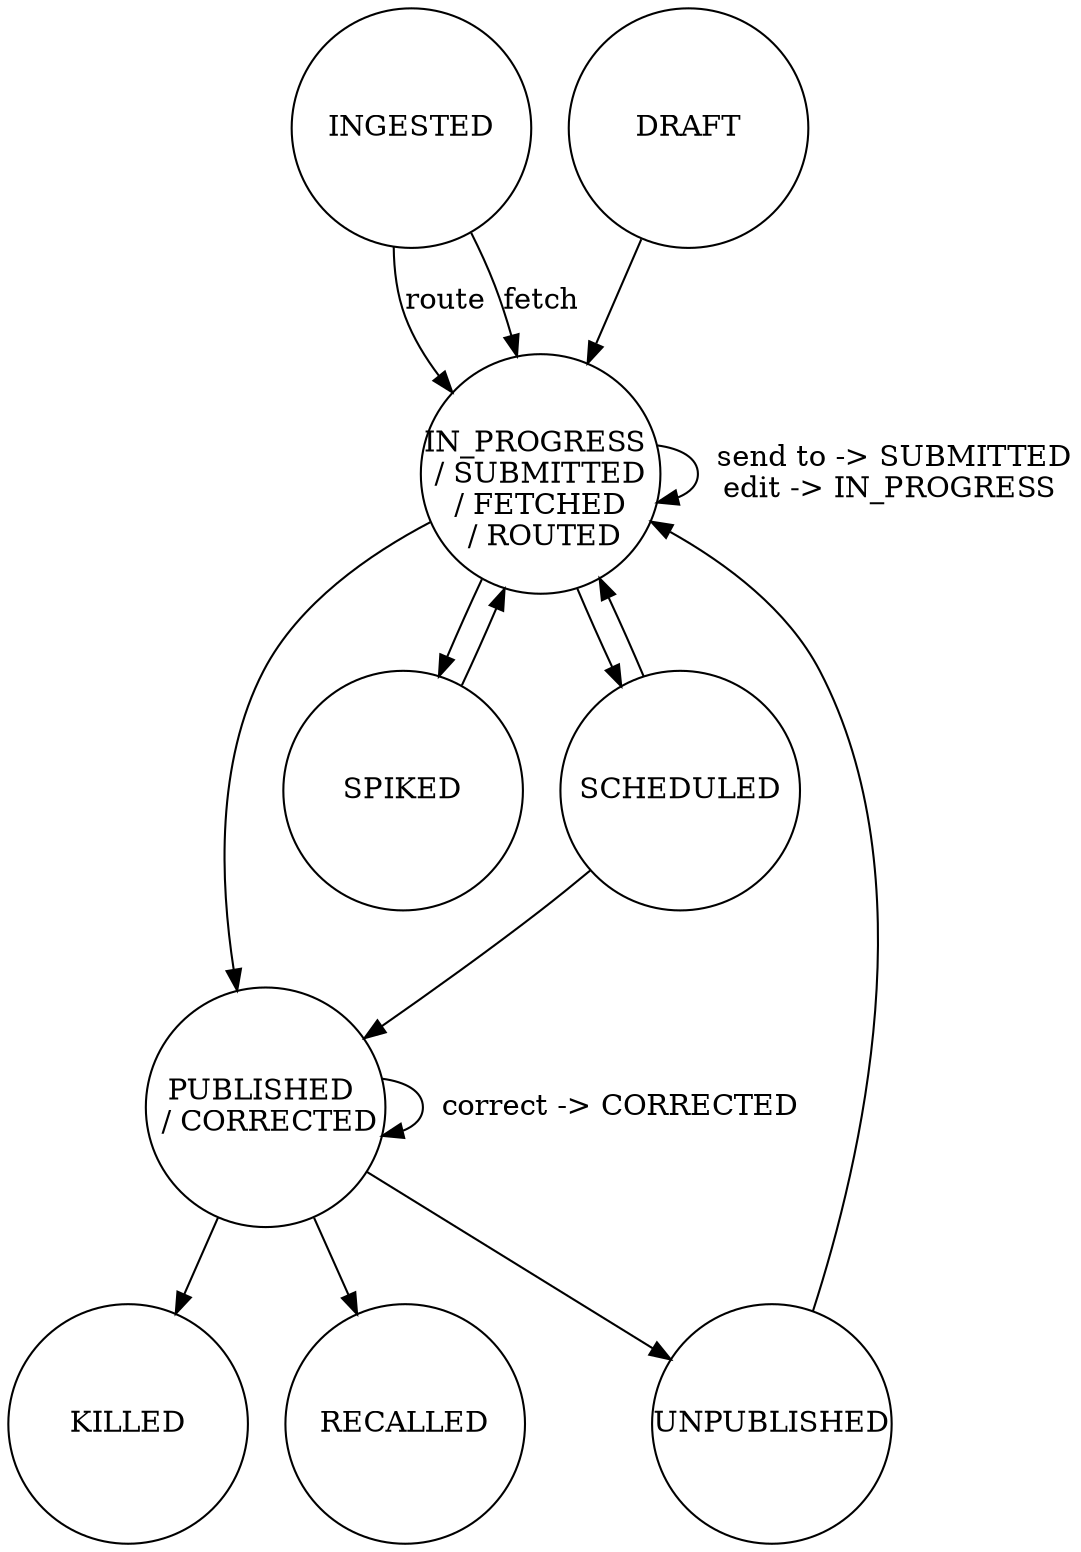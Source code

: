 digraph {
	node [
		shape=circle,
		fixedsize=true,
		width=1.6,
	]

	workflow [label="\nIN_PROGRESS \n / SUBMITTED \n / FETCHED \n / ROUTED"]
	published [label="PUBLISHED \n / CORRECTED"]

	"INGESTED"      -> workflow [label="fetch"]
	"INGESTED"      -> workflow [label="route"]

	workflow		-> workflow [label="  send to -> SUBMITTED\n edit -> IN_PROGRESS"]

	"DRAFT"         -> workflow

	workflow		-> "SPIKED"
	"SPIKED"		-> workflow

	workflow		-> published

	workflow		-> "SCHEDULED"
	"SCHEDULED"		-> workflow


	"SCHEDULED"		-> published

	published		-> "UNPUBLISHED"
	"UNPUBLISHED"	-> workflow

	published		-> "KILLED"
	published		-> "RECALLED"

	published -> published [label="  correct -> CORRECTED"]
}